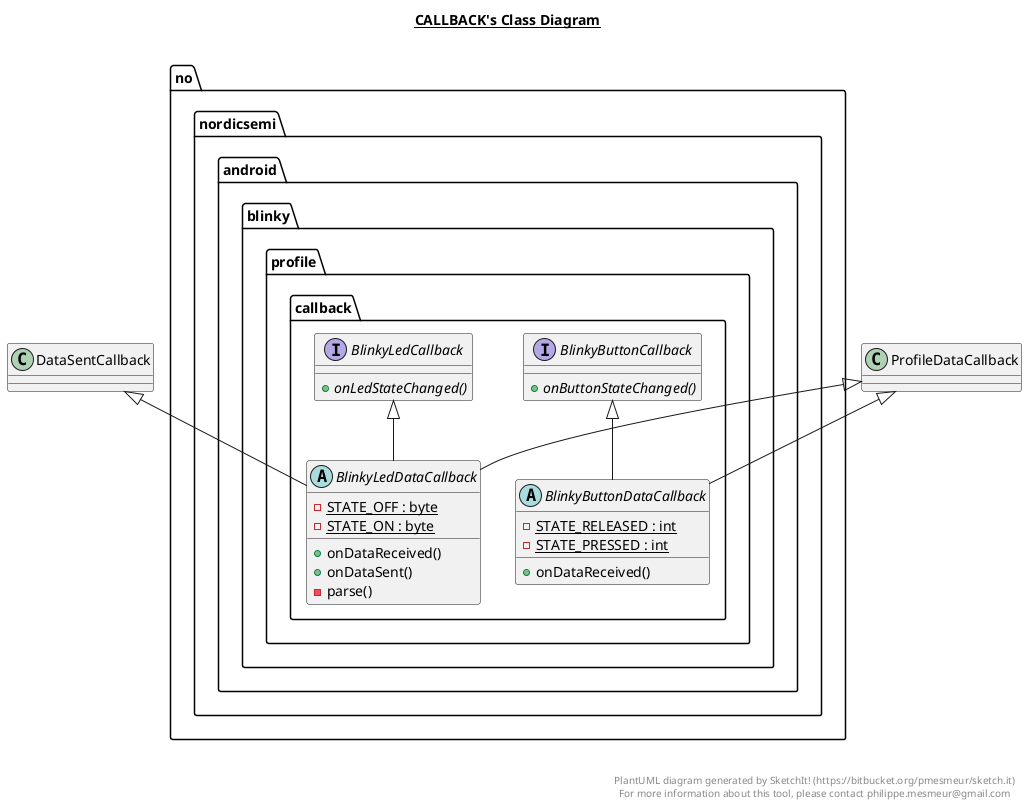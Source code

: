 @startuml

title __CALLBACK's Class Diagram__\n

  package no.nordicsemi.android.blinky {
    package no.nordicsemi.android.blinky.profile {
      package no.nordicsemi.android.blinky.profile.callback {
        interface BlinkyButtonCallback {
            {abstract} + onButtonStateChanged()
        }
      }
    }
  }
  

  package no.nordicsemi.android.blinky {
    package no.nordicsemi.android.blinky.profile {
      package no.nordicsemi.android.blinky.profile.callback {
        abstract class BlinkyButtonDataCallback {
            {static} - STATE_RELEASED : int
            {static} - STATE_PRESSED : int
            + onDataReceived()
        }
      }
    }
  }
  

  package no.nordicsemi.android.blinky {
    package no.nordicsemi.android.blinky.profile {
      package no.nordicsemi.android.blinky.profile.callback {
        interface BlinkyLedCallback {
            {abstract} + onLedStateChanged()
        }
      }
    }
  }
  

  package no.nordicsemi.android.blinky {
    package no.nordicsemi.android.blinky.profile {
      package no.nordicsemi.android.blinky.profile.callback {
        abstract class BlinkyLedDataCallback {
            {static} - STATE_OFF : byte
            {static} - STATE_ON : byte
            + onDataReceived()
            + onDataSent()
            - parse()
        }
      }
    }
  }
  

  BlinkyButtonDataCallback -up-|> ProfileDataCallback
  BlinkyButtonDataCallback -up-|> BlinkyButtonCallback
  BlinkyLedDataCallback -up-|> ProfileDataCallback
  BlinkyLedDataCallback -up-|> DataSentCallback
  BlinkyLedDataCallback -up-|> BlinkyLedCallback


right footer


PlantUML diagram generated by SketchIt! (https://bitbucket.org/pmesmeur/sketch.it)
For more information about this tool, please contact philippe.mesmeur@gmail.com
endfooter

@enduml
